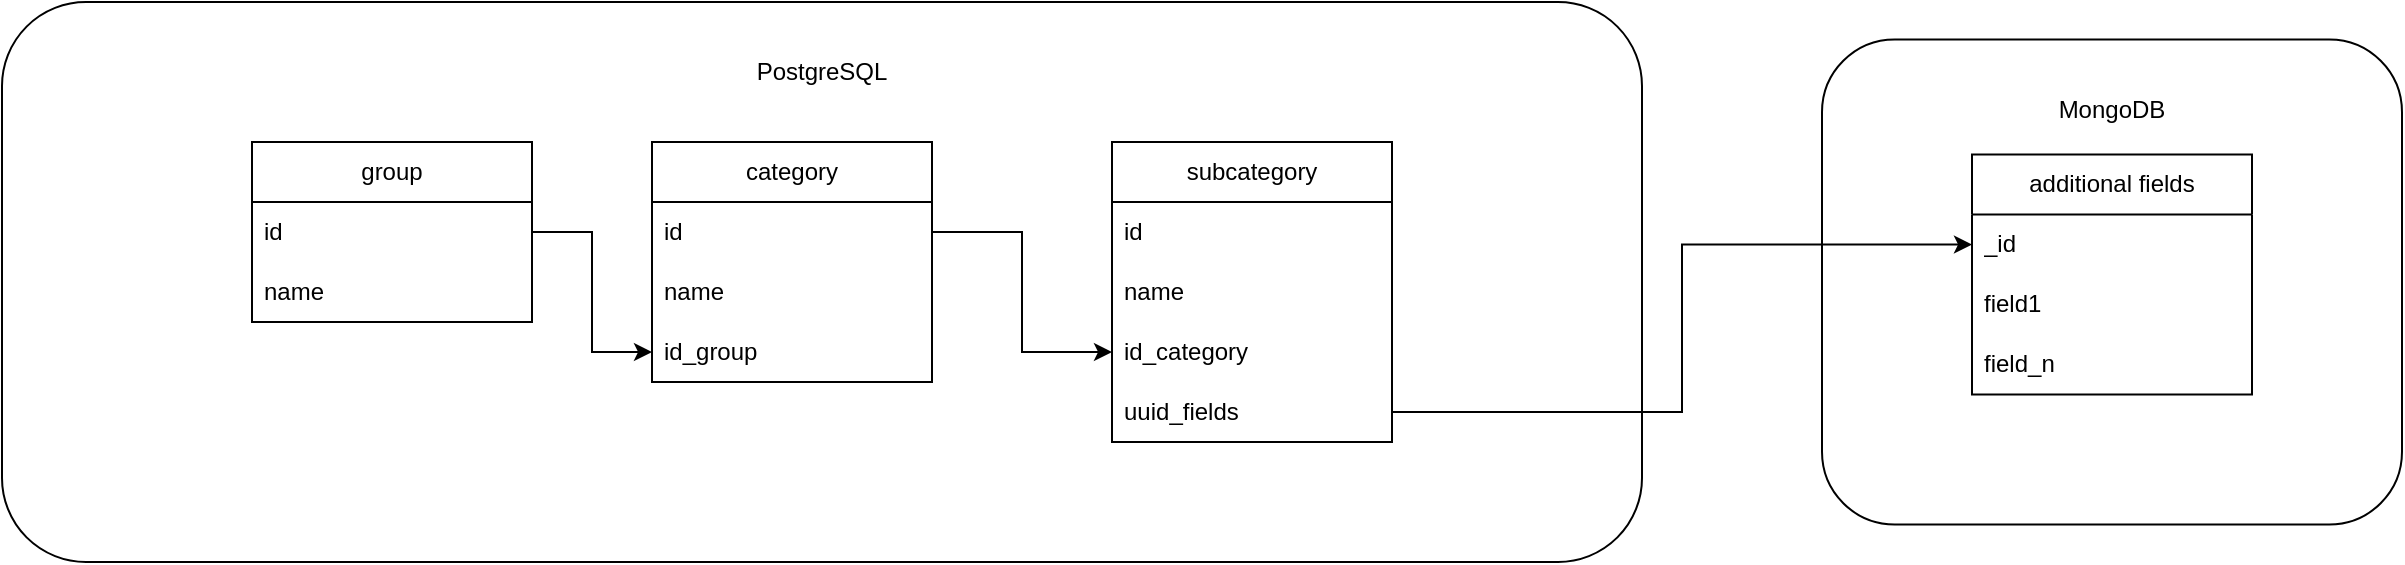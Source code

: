 <mxfile version="24.4.6" type="device">
  <diagram name="Страница — 1" id="Kmwac214Td1V1e4av5F5">
    <mxGraphModel dx="1509" dy="833" grid="1" gridSize="10" guides="1" tooltips="1" connect="1" arrows="1" fold="1" page="1" pageScale="1" pageWidth="2336" pageHeight="1654" math="0" shadow="0">
      <root>
        <mxCell id="0" />
        <mxCell id="1" parent="0" />
        <mxCell id="_hNuI7iZvCsiPNIKhO4N-20" value="" style="group" vertex="1" connectable="0" parent="1">
          <mxGeometry x="60" y="80" width="820" height="280" as="geometry" />
        </mxCell>
        <mxCell id="_hNuI7iZvCsiPNIKhO4N-18" value="" style="group" vertex="1" connectable="0" parent="_hNuI7iZvCsiPNIKhO4N-20">
          <mxGeometry width="820" height="280" as="geometry" />
        </mxCell>
        <mxCell id="_hNuI7iZvCsiPNIKhO4N-16" value="" style="rounded=1;whiteSpace=wrap;html=1;" vertex="1" parent="_hNuI7iZvCsiPNIKhO4N-18">
          <mxGeometry width="820" height="280" as="geometry" />
        </mxCell>
        <mxCell id="_hNuI7iZvCsiPNIKhO4N-17" value="PostgreSQL" style="text;html=1;align=center;verticalAlign=middle;whiteSpace=wrap;rounded=0;" vertex="1" parent="_hNuI7iZvCsiPNIKhO4N-18">
          <mxGeometry x="380" y="20" width="60" height="30" as="geometry" />
        </mxCell>
        <mxCell id="_hNuI7iZvCsiPNIKhO4N-19" value="" style="group" vertex="1" connectable="0" parent="_hNuI7iZvCsiPNIKhO4N-18">
          <mxGeometry x="125" y="70" width="570" height="150" as="geometry" />
        </mxCell>
        <mxCell id="_hNuI7iZvCsiPNIKhO4N-1" value="group" style="swimlane;fontStyle=0;childLayout=stackLayout;horizontal=1;startSize=30;horizontalStack=0;resizeParent=1;resizeParentMax=0;resizeLast=0;collapsible=1;marginBottom=0;whiteSpace=wrap;html=1;" vertex="1" parent="_hNuI7iZvCsiPNIKhO4N-19">
          <mxGeometry width="140" height="90" as="geometry" />
        </mxCell>
        <mxCell id="_hNuI7iZvCsiPNIKhO4N-2" value="id" style="text;strokeColor=none;fillColor=none;align=left;verticalAlign=middle;spacingLeft=4;spacingRight=4;overflow=hidden;points=[[0,0.5],[1,0.5]];portConstraint=eastwest;rotatable=0;whiteSpace=wrap;html=1;" vertex="1" parent="_hNuI7iZvCsiPNIKhO4N-1">
          <mxGeometry y="30" width="140" height="30" as="geometry" />
        </mxCell>
        <mxCell id="_hNuI7iZvCsiPNIKhO4N-3" value="name" style="text;strokeColor=none;fillColor=none;align=left;verticalAlign=middle;spacingLeft=4;spacingRight=4;overflow=hidden;points=[[0,0.5],[1,0.5]];portConstraint=eastwest;rotatable=0;whiteSpace=wrap;html=1;" vertex="1" parent="_hNuI7iZvCsiPNIKhO4N-1">
          <mxGeometry y="60" width="140" height="30" as="geometry" />
        </mxCell>
        <mxCell id="_hNuI7iZvCsiPNIKhO4N-5" value="category" style="swimlane;fontStyle=0;childLayout=stackLayout;horizontal=1;startSize=30;horizontalStack=0;resizeParent=1;resizeParentMax=0;resizeLast=0;collapsible=1;marginBottom=0;whiteSpace=wrap;html=1;" vertex="1" parent="_hNuI7iZvCsiPNIKhO4N-19">
          <mxGeometry x="200" width="140" height="120" as="geometry" />
        </mxCell>
        <mxCell id="_hNuI7iZvCsiPNIKhO4N-6" value="id" style="text;strokeColor=none;fillColor=none;align=left;verticalAlign=middle;spacingLeft=4;spacingRight=4;overflow=hidden;points=[[0,0.5],[1,0.5]];portConstraint=eastwest;rotatable=0;whiteSpace=wrap;html=1;" vertex="1" parent="_hNuI7iZvCsiPNIKhO4N-5">
          <mxGeometry y="30" width="140" height="30" as="geometry" />
        </mxCell>
        <mxCell id="_hNuI7iZvCsiPNIKhO4N-7" value="name&lt;span style=&quot;white-space: pre;&quot;&gt;&#x9;&lt;/span&gt;" style="text;strokeColor=none;fillColor=none;align=left;verticalAlign=middle;spacingLeft=4;spacingRight=4;overflow=hidden;points=[[0,0.5],[1,0.5]];portConstraint=eastwest;rotatable=0;whiteSpace=wrap;html=1;" vertex="1" parent="_hNuI7iZvCsiPNIKhO4N-5">
          <mxGeometry y="60" width="140" height="30" as="geometry" />
        </mxCell>
        <mxCell id="_hNuI7iZvCsiPNIKhO4N-8" value="id_group" style="text;strokeColor=none;fillColor=none;align=left;verticalAlign=middle;spacingLeft=4;spacingRight=4;overflow=hidden;points=[[0,0.5],[1,0.5]];portConstraint=eastwest;rotatable=0;whiteSpace=wrap;html=1;" vertex="1" parent="_hNuI7iZvCsiPNIKhO4N-5">
          <mxGeometry y="90" width="140" height="30" as="geometry" />
        </mxCell>
        <mxCell id="_hNuI7iZvCsiPNIKhO4N-9" value="subcategory" style="swimlane;fontStyle=0;childLayout=stackLayout;horizontal=1;startSize=30;horizontalStack=0;resizeParent=1;resizeParentMax=0;resizeLast=0;collapsible=1;marginBottom=0;whiteSpace=wrap;html=1;" vertex="1" parent="_hNuI7iZvCsiPNIKhO4N-19">
          <mxGeometry x="430" width="140" height="150" as="geometry" />
        </mxCell>
        <mxCell id="_hNuI7iZvCsiPNIKhO4N-10" value="id" style="text;strokeColor=none;fillColor=none;align=left;verticalAlign=middle;spacingLeft=4;spacingRight=4;overflow=hidden;points=[[0,0.5],[1,0.5]];portConstraint=eastwest;rotatable=0;whiteSpace=wrap;html=1;" vertex="1" parent="_hNuI7iZvCsiPNIKhO4N-9">
          <mxGeometry y="30" width="140" height="30" as="geometry" />
        </mxCell>
        <mxCell id="_hNuI7iZvCsiPNIKhO4N-11" value="name" style="text;strokeColor=none;fillColor=none;align=left;verticalAlign=middle;spacingLeft=4;spacingRight=4;overflow=hidden;points=[[0,0.5],[1,0.5]];portConstraint=eastwest;rotatable=0;whiteSpace=wrap;html=1;" vertex="1" parent="_hNuI7iZvCsiPNIKhO4N-9">
          <mxGeometry y="60" width="140" height="30" as="geometry" />
        </mxCell>
        <mxCell id="_hNuI7iZvCsiPNIKhO4N-12" value="id_category" style="text;strokeColor=none;fillColor=none;align=left;verticalAlign=middle;spacingLeft=4;spacingRight=4;overflow=hidden;points=[[0,0.5],[1,0.5]];portConstraint=eastwest;rotatable=0;whiteSpace=wrap;html=1;" vertex="1" parent="_hNuI7iZvCsiPNIKhO4N-9">
          <mxGeometry y="90" width="140" height="30" as="geometry" />
        </mxCell>
        <mxCell id="_hNuI7iZvCsiPNIKhO4N-15" value="uuid_fields" style="text;strokeColor=none;fillColor=none;align=left;verticalAlign=middle;spacingLeft=4;spacingRight=4;overflow=hidden;points=[[0,0.5],[1,0.5]];portConstraint=eastwest;rotatable=0;whiteSpace=wrap;html=1;" vertex="1" parent="_hNuI7iZvCsiPNIKhO4N-9">
          <mxGeometry y="120" width="140" height="30" as="geometry" />
        </mxCell>
        <mxCell id="_hNuI7iZvCsiPNIKhO4N-13" style="edgeStyle=orthogonalEdgeStyle;rounded=0;orthogonalLoop=1;jettySize=auto;html=1;entryX=0;entryY=0.5;entryDx=0;entryDy=0;" edge="1" parent="_hNuI7iZvCsiPNIKhO4N-19" source="_hNuI7iZvCsiPNIKhO4N-2" target="_hNuI7iZvCsiPNIKhO4N-8">
          <mxGeometry relative="1" as="geometry" />
        </mxCell>
        <mxCell id="_hNuI7iZvCsiPNIKhO4N-14" style="edgeStyle=orthogonalEdgeStyle;rounded=0;orthogonalLoop=1;jettySize=auto;html=1;exitX=1;exitY=0.5;exitDx=0;exitDy=0;entryX=0;entryY=0.5;entryDx=0;entryDy=0;" edge="1" parent="_hNuI7iZvCsiPNIKhO4N-19" source="_hNuI7iZvCsiPNIKhO4N-6" target="_hNuI7iZvCsiPNIKhO4N-12">
          <mxGeometry relative="1" as="geometry" />
        </mxCell>
        <mxCell id="_hNuI7iZvCsiPNIKhO4N-26" value="" style="group" vertex="1" connectable="0" parent="1">
          <mxGeometry x="970" y="98.75" width="290" height="242.5" as="geometry" />
        </mxCell>
        <mxCell id="_hNuI7iZvCsiPNIKhO4N-21" value="" style="rounded=1;whiteSpace=wrap;html=1;" vertex="1" parent="_hNuI7iZvCsiPNIKhO4N-26">
          <mxGeometry width="290" height="242.5" as="geometry" />
        </mxCell>
        <mxCell id="_hNuI7iZvCsiPNIKhO4N-22" value="additional fields" style="swimlane;fontStyle=0;childLayout=stackLayout;horizontal=1;startSize=30;horizontalStack=0;resizeParent=1;resizeParentMax=0;resizeLast=0;collapsible=1;marginBottom=0;whiteSpace=wrap;html=1;" vertex="1" parent="_hNuI7iZvCsiPNIKhO4N-26">
          <mxGeometry x="75" y="57.5" width="140" height="120" as="geometry" />
        </mxCell>
        <mxCell id="_hNuI7iZvCsiPNIKhO4N-23" value="_id" style="text;strokeColor=none;fillColor=none;align=left;verticalAlign=middle;spacingLeft=4;spacingRight=4;overflow=hidden;points=[[0,0.5],[1,0.5]];portConstraint=eastwest;rotatable=0;whiteSpace=wrap;html=1;" vertex="1" parent="_hNuI7iZvCsiPNIKhO4N-22">
          <mxGeometry y="30" width="140" height="30" as="geometry" />
        </mxCell>
        <mxCell id="_hNuI7iZvCsiPNIKhO4N-24" value="field1" style="text;strokeColor=none;fillColor=none;align=left;verticalAlign=middle;spacingLeft=4;spacingRight=4;overflow=hidden;points=[[0,0.5],[1,0.5]];portConstraint=eastwest;rotatable=0;whiteSpace=wrap;html=1;" vertex="1" parent="_hNuI7iZvCsiPNIKhO4N-22">
          <mxGeometry y="60" width="140" height="30" as="geometry" />
        </mxCell>
        <mxCell id="_hNuI7iZvCsiPNIKhO4N-25" value="field_n" style="text;strokeColor=none;fillColor=none;align=left;verticalAlign=middle;spacingLeft=4;spacingRight=4;overflow=hidden;points=[[0,0.5],[1,0.5]];portConstraint=eastwest;rotatable=0;whiteSpace=wrap;html=1;" vertex="1" parent="_hNuI7iZvCsiPNIKhO4N-22">
          <mxGeometry y="90" width="140" height="30" as="geometry" />
        </mxCell>
        <mxCell id="_hNuI7iZvCsiPNIKhO4N-28" value="MongoDB" style="text;html=1;align=center;verticalAlign=middle;whiteSpace=wrap;rounded=0;" vertex="1" parent="_hNuI7iZvCsiPNIKhO4N-26">
          <mxGeometry x="115" y="20" width="60" height="30" as="geometry" />
        </mxCell>
        <mxCell id="_hNuI7iZvCsiPNIKhO4N-27" style="edgeStyle=orthogonalEdgeStyle;rounded=0;orthogonalLoop=1;jettySize=auto;html=1;entryX=0;entryY=0.5;entryDx=0;entryDy=0;" edge="1" parent="1" source="_hNuI7iZvCsiPNIKhO4N-15" target="_hNuI7iZvCsiPNIKhO4N-23">
          <mxGeometry relative="1" as="geometry" />
        </mxCell>
      </root>
    </mxGraphModel>
  </diagram>
</mxfile>
